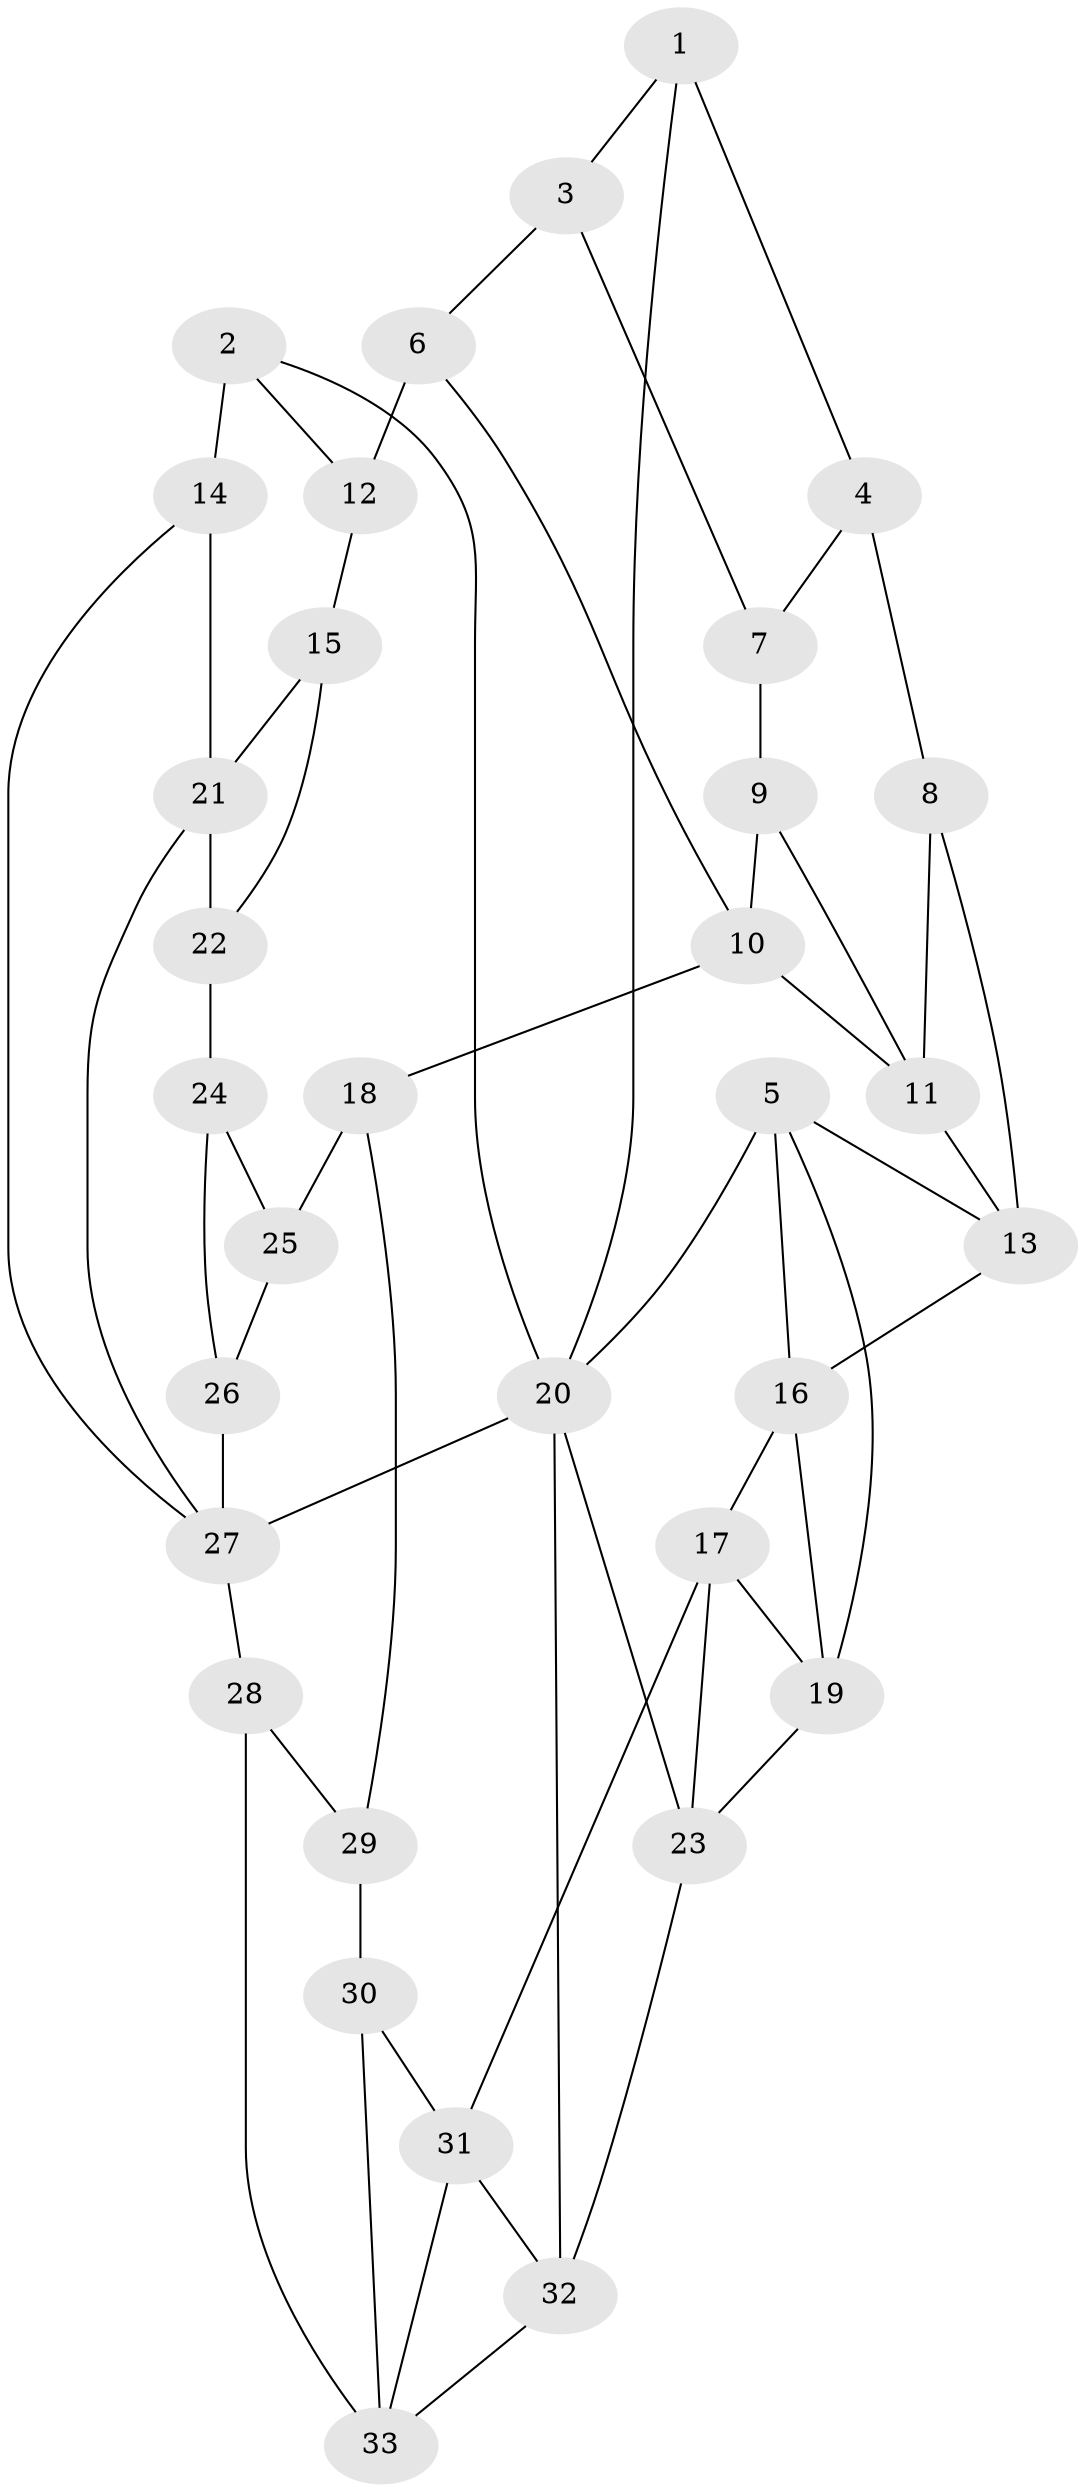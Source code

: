 // original degree distribution, {3: 0.03278688524590164, 5: 0.45901639344262296, 4: 0.2786885245901639, 6: 0.22950819672131148}
// Generated by graph-tools (version 1.1) at 2025/03/03/09/25 03:03:27]
// undirected, 33 vertices, 58 edges
graph export_dot {
graph [start="1"]
  node [color=gray90,style=filled];
  1;
  2;
  3;
  4;
  5;
  6;
  7;
  8;
  9;
  10;
  11;
  12;
  13;
  14;
  15;
  16;
  17;
  18;
  19;
  20;
  21;
  22;
  23;
  24;
  25;
  26;
  27;
  28;
  29;
  30;
  31;
  32;
  33;
  1 -- 3 [weight=1.0];
  1 -- 4 [weight=1.0];
  1 -- 20 [weight=1.0];
  2 -- 12 [weight=1.0];
  2 -- 14 [weight=2.0];
  2 -- 20 [weight=1.0];
  3 -- 6 [weight=1.0];
  3 -- 7 [weight=1.0];
  4 -- 7 [weight=1.0];
  4 -- 8 [weight=2.0];
  5 -- 13 [weight=1.0];
  5 -- 16 [weight=1.0];
  5 -- 19 [weight=1.0];
  5 -- 20 [weight=1.0];
  6 -- 10 [weight=1.0];
  6 -- 12 [weight=2.0];
  7 -- 9 [weight=2.0];
  8 -- 11 [weight=1.0];
  8 -- 13 [weight=1.0];
  9 -- 10 [weight=1.0];
  9 -- 11 [weight=1.0];
  10 -- 11 [weight=1.0];
  10 -- 18 [weight=1.0];
  11 -- 13 [weight=1.0];
  12 -- 15 [weight=1.0];
  13 -- 16 [weight=1.0];
  14 -- 21 [weight=1.0];
  14 -- 27 [weight=1.0];
  15 -- 21 [weight=1.0];
  15 -- 22 [weight=1.0];
  16 -- 17 [weight=1.0];
  16 -- 19 [weight=1.0];
  17 -- 19 [weight=1.0];
  17 -- 23 [weight=1.0];
  17 -- 31 [weight=1.0];
  18 -- 25 [weight=2.0];
  18 -- 29 [weight=1.0];
  19 -- 23 [weight=1.0];
  20 -- 23 [weight=1.0];
  20 -- 27 [weight=1.0];
  20 -- 32 [weight=1.0];
  21 -- 22 [weight=1.0];
  21 -- 27 [weight=1.0];
  22 -- 24 [weight=2.0];
  23 -- 32 [weight=1.0];
  24 -- 25 [weight=1.0];
  24 -- 26 [weight=1.0];
  25 -- 26 [weight=1.0];
  26 -- 27 [weight=1.0];
  27 -- 28 [weight=1.0];
  28 -- 29 [weight=1.0];
  28 -- 33 [weight=1.0];
  29 -- 30 [weight=2.0];
  30 -- 31 [weight=1.0];
  30 -- 33 [weight=1.0];
  31 -- 32 [weight=1.0];
  31 -- 33 [weight=1.0];
  32 -- 33 [weight=1.0];
}
